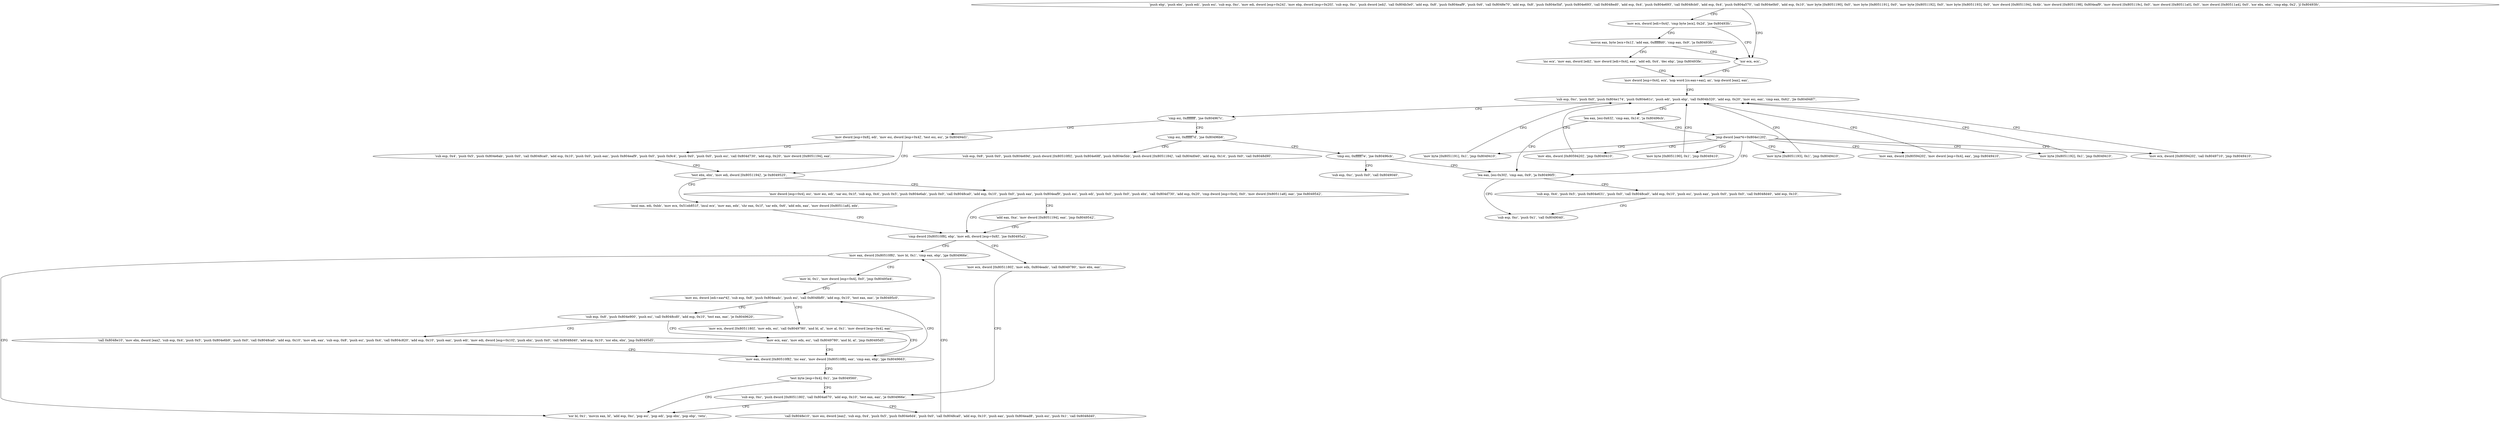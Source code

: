 digraph "func" {
"134517552" [label = "'push ebp', 'push ebx', 'push edi', 'push esi', 'sub esp, 0xc', 'mov edi, dword [esp+0x24]', 'mov ebp, dword [esp+0x20]', 'sub esp, 0xc', 'push dword [edi]', 'call 0x804b3e0', 'add esp, 0x8', 'push 0x804eaf9', 'push 0x6', 'call 0x8048e70', 'add esp, 0x8', 'push 0x804e5bf', 'push 0x804e693', 'call 0x8048ed0', 'add esp, 0x4', 'push 0x804e693', 'call 0x8048cb0', 'add esp, 0x4', 'push 0x804a570', 'call 0x804e0b0', 'add esp, 0x10', 'mov byte [0x8051190], 0x0', 'mov byte [0x8051191], 0x0', 'mov byte [0x8051192], 0x0', 'mov byte [0x8051193], 0x0', 'mov dword [0x8051194], 0x4b', 'mov dword [0x8051198], 0x804eaf9', 'mov dword [0x805119c], 0x0', 'mov dword [0x80511a0], 0x0', 'mov dword [0x80511a4], 0x0', 'xor ebx, ebx', 'cmp ebp, 0x2', 'jl 0x80493fc', " ]
"134517756" [label = "'xor ecx, ecx', " ]
"134517724" [label = "'mov ecx, dword [edi+0x4]', 'cmp byte [ecx], 0x2d', 'jne 0x80493fc', " ]
"134517758" [label = "'mov dword [esp+0x4], ecx', 'nop word [cs:eax+eax], ax', 'nop dword [eax], eax', " ]
"134517732" [label = "'movsx eax, byte [ecx+0x1]', 'add eax, 0xffffffd0', 'cmp eax, 0x9', 'ja 0x80493fc', " ]
"134517895" [label = "'cmp esi, 0xffffffff', 'jne 0x804967c', " ]
"134518396" [label = "'cmp esi, 0xffffff7d', 'jne 0x80496b6', " ]
"134517904" [label = "'mov dword [esp+0x8], edi', 'mov esi, dword [esp+0x4]', 'test esi, esi', 'je 0x80494d1', " ]
"134517808" [label = "'lea eax, [esi-0x63]', 'cmp eax, 0x14', 'ja 0x80496cb', " ]
"134518475" [label = "'lea eax, [esi-0x30]', 'cmp eax, 0x9', 'ja 0x80496f5', " ]
"134517820" [label = "'jmp dword [eax*4+0x804e120]', " ]
"134517744" [label = "'inc ecx', 'mov eax, dword [edi]', 'mov dword [edi+0x4], eax', 'add edi, 0x4', 'dec ebp', 'jmp 0x80493fe', " ]
"134518454" [label = "'cmp esi, 0xffffff7e', 'jne 0x80496cb', " ]
"134518404" [label = "'sub esp, 0x8', 'push 0x0', 'push 0x804e69d', 'push dword [0x80510f0]', 'push 0x804e68f', 'push 0x804e5bb', 'push dword [0x8051184]', 'call 0x804d0e0', 'add esp, 0x14', 'push 0x0', 'call 0x8048d90', " ]
"134517969" [label = "'test ebx, ebx', 'mov edi, dword [0x8051194]', 'je 0x8049525', " ]
"134517916" [label = "'sub esp, 0x4', 'push 0x5', 'push 0x804e6ab', 'push 0x0', 'call 0x8048ca0', 'add esp, 0x10', 'push 0x0', 'push eax', 'push 0x804eaf9', 'push 0x0', 'push 0x9c4', 'push 0x0', 'push 0x0', 'push esi', 'call 0x804d730', 'add esp, 0x20', 'mov dword [0x8051194], eax', " ]
"134518517" [label = "'sub esp, 0xc', 'push 0x1', 'call 0x8049040', " ]
"134518483" [label = "'sub esp, 0x4', 'push 0x5', 'push 0x804e631', 'push 0x0', 'call 0x8048ca0', 'add esp, 0x10', 'push esi', 'push eax', 'push 0x0', 'push 0x0', 'call 0x8048d40', 'add esp, 0x10', " ]
"134517827" [label = "'mov byte [0x8051193], 0x1', 'jmp 0x8049410', " ]
"134517836" [label = "'mov byte [0x8051191], 0x1', 'jmp 0x8049410', " ]
"134517845" [label = "'mov ecx, dword [0x8059420]', 'call 0x8049710', 'jmp 0x8049410', " ]
"134517858" [label = "'mov ebx, dword [0x8059420]', 'jmp 0x8049410', " ]
"134517866" [label = "'mov byte [0x8051190], 0x1', 'jmp 0x8049410', " ]
"134517875" [label = "'mov eax, dword [0x8059420]', 'mov dword [esp+0x4], eax', 'jmp 0x8049410', " ]
"134517886" [label = "'mov byte [0x8051192], 0x1', 'jmp 0x8049410', " ]
"134518462" [label = "'sub esp, 0xc', 'push 0x0', 'call 0x8049040', " ]
"134518053" [label = "'imul eax, edi, 0xbb', 'mov ecx, 0x51eb851f', 'imul ecx', 'mov eax, edx', 'shr eax, 0x1f', 'sar edx, 0x6', 'add edx, eax', 'mov dword [0x80511a8], edx', " ]
"134517979" [label = "'mov dword [esp+0x4], esi', 'mov esi, edi', 'sar esi, 0x1f', 'sub esp, 0x4', 'push 0x5', 'push 0x804e6ab', 'push 0x0', 'call 0x8048ca0', 'add esp, 0x10', 'push 0x0', 'push eax', 'push 0x804eaf9', 'push esi', 'push edi', 'push 0x0', 'push 0x0', 'push ebx', 'call 0x804d730', 'add esp, 0x20', 'cmp dword [esp+0x4], 0x0', 'mov dword [0x80511a8], eax', 'jne 0x8049542', " ]
"134517776" [label = "'sub esp, 0xc', 'push 0x0', 'push 0x804e174', 'push 0x804e61c', 'push edi', 'push ebp', 'call 0x804b320', 'add esp, 0x20', 'mov esi, eax', 'cmp eax, 0x62', 'jle 0x8049487', " ]
"134518082" [label = "'cmp dword [0x80510f8], ebp', 'mov edi, dword [esp+0x8]', 'jne 0x80495a2', " ]
"134518043" [label = "'add eax, 0xa', 'mov dword [0x8051194], eax', 'jmp 0x8049542', " ]
"134518178" [label = "'mov eax, dword [0x80510f8]', 'mov bl, 0x1', 'cmp eax, ebp', 'jge 0x804966e', " ]
"134518382" [label = "'xor bl, 0x1', 'movzx eax, bl', 'add esp, 0xc', 'pop esi', 'pop edi', 'pop ebx', 'pop ebp', 'retn', " ]
"134518193" [label = "'mov bl, 0x1', 'mov dword [esp+0x4], 0x0', 'jmp 0x80495e4', " ]
"134518094" [label = "'mov ecx, dword [0x8051180]', 'mov edx, 0x804eadc', 'call 0x8049780', 'mov ebx, eax', " ]
"134518112" [label = "'sub esp, 0xc', 'push dword [0x8051180]', 'call 0x804a670', 'add esp, 0x10', 'test eax, eax', 'je 0x804966e', " ]
"134518244" [label = "'mov esi, dword [edi+eax*4]', 'sub esp, 0x8', 'push 0x804eadc', 'push esi', 'call 0x8048bf0', 'add esp, 0x10', 'test eax, eax', 'je 0x80495c0', " ]
"134518137" [label = "'call 0x8048e10', 'mov esi, dword [eax]', 'sub esp, 0x4', 'push 0x5', 'push 0x804e6d4', 'push 0x0', 'call 0x8048ca0', 'add esp, 0x10', 'push eax', 'push 0x804ead8', 'push esi', 'push 0x1', 'call 0x8048d40', " ]
"134518208" [label = "'mov ecx, dword [0x8051180]', 'mov edx, esi', 'call 0x8049780', 'and bl, al', 'mov al, 0x1', 'mov dword [esp+0x4], eax', " ]
"134518268" [label = "'sub esp, 0x8', 'push 0x804e900', 'push esi', 'call 0x8048cd0', 'add esp, 0x10', 'test eax, eax', 'je 0x8049620', " ]
"134518229" [label = "'mov eax, dword [0x80510f8]', 'inc eax', 'mov dword [0x80510f8], eax', 'cmp eax, ebp', 'jge 0x8049663', " ]
"134518304" [label = "'call 0x8048e10', 'mov ebx, dword [eax]', 'sub esp, 0x4', 'push 0x5', 'push 0x804e6b9', 'push 0x0', 'call 0x8048ca0', 'add esp, 0x10', 'mov edi, eax', 'sub esp, 0x8', 'push esi', 'push 0x4', 'call 0x804c820', 'add esp, 0x10', 'push eax', 'push edi', 'mov edi, dword [esp+0x10]', 'push ebx', 'push 0x0', 'call 0x8048d40', 'add esp, 0x10', 'xor ebx, ebx', 'jmp 0x80495d5', " ]
"134518289" [label = "'mov ecx, eax', 'mov edx, esi', 'call 0x8049780', 'and bl, al', 'jmp 0x80495d5', " ]
"134518371" [label = "'test byte [esp+0x4], 0x1', 'jne 0x8049560', " ]
"134517552" -> "134517756" [ label = "CFG" ]
"134517552" -> "134517724" [ label = "CFG" ]
"134517756" -> "134517758" [ label = "CFG" ]
"134517724" -> "134517756" [ label = "CFG" ]
"134517724" -> "134517732" [ label = "CFG" ]
"134517758" -> "134517776" [ label = "CFG" ]
"134517732" -> "134517756" [ label = "CFG" ]
"134517732" -> "134517744" [ label = "CFG" ]
"134517895" -> "134518396" [ label = "CFG" ]
"134517895" -> "134517904" [ label = "CFG" ]
"134518396" -> "134518454" [ label = "CFG" ]
"134518396" -> "134518404" [ label = "CFG" ]
"134517904" -> "134517969" [ label = "CFG" ]
"134517904" -> "134517916" [ label = "CFG" ]
"134517808" -> "134518475" [ label = "CFG" ]
"134517808" -> "134517820" [ label = "CFG" ]
"134518475" -> "134518517" [ label = "CFG" ]
"134518475" -> "134518483" [ label = "CFG" ]
"134517820" -> "134517827" [ label = "CFG" ]
"134517820" -> "134517836" [ label = "CFG" ]
"134517820" -> "134517845" [ label = "CFG" ]
"134517820" -> "134517858" [ label = "CFG" ]
"134517820" -> "134517866" [ label = "CFG" ]
"134517820" -> "134517875" [ label = "CFG" ]
"134517820" -> "134517886" [ label = "CFG" ]
"134517820" -> "134518475" [ label = "CFG" ]
"134517744" -> "134517758" [ label = "CFG" ]
"134518454" -> "134518475" [ label = "CFG" ]
"134518454" -> "134518462" [ label = "CFG" ]
"134517969" -> "134518053" [ label = "CFG" ]
"134517969" -> "134517979" [ label = "CFG" ]
"134517916" -> "134517969" [ label = "CFG" ]
"134518483" -> "134518517" [ label = "CFG" ]
"134517827" -> "134517776" [ label = "CFG" ]
"134517836" -> "134517776" [ label = "CFG" ]
"134517845" -> "134517776" [ label = "CFG" ]
"134517858" -> "134517776" [ label = "CFG" ]
"134517866" -> "134517776" [ label = "CFG" ]
"134517875" -> "134517776" [ label = "CFG" ]
"134517886" -> "134517776" [ label = "CFG" ]
"134518053" -> "134518082" [ label = "CFG" ]
"134517979" -> "134518082" [ label = "CFG" ]
"134517979" -> "134518043" [ label = "CFG" ]
"134517776" -> "134517895" [ label = "CFG" ]
"134517776" -> "134517808" [ label = "CFG" ]
"134518082" -> "134518178" [ label = "CFG" ]
"134518082" -> "134518094" [ label = "CFG" ]
"134518043" -> "134518082" [ label = "CFG" ]
"134518178" -> "134518382" [ label = "CFG" ]
"134518178" -> "134518193" [ label = "CFG" ]
"134518193" -> "134518244" [ label = "CFG" ]
"134518094" -> "134518112" [ label = "CFG" ]
"134518112" -> "134518382" [ label = "CFG" ]
"134518112" -> "134518137" [ label = "CFG" ]
"134518244" -> "134518208" [ label = "CFG" ]
"134518244" -> "134518268" [ label = "CFG" ]
"134518137" -> "134518178" [ label = "CFG" ]
"134518208" -> "134518229" [ label = "CFG" ]
"134518268" -> "134518304" [ label = "CFG" ]
"134518268" -> "134518289" [ label = "CFG" ]
"134518229" -> "134518371" [ label = "CFG" ]
"134518229" -> "134518244" [ label = "CFG" ]
"134518304" -> "134518229" [ label = "CFG" ]
"134518289" -> "134518229" [ label = "CFG" ]
"134518371" -> "134518112" [ label = "CFG" ]
"134518371" -> "134518382" [ label = "CFG" ]
}
